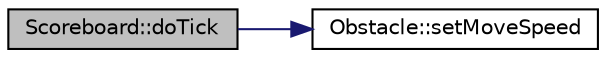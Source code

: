 digraph "Scoreboard::doTick"
{
 // LATEX_PDF_SIZE
  edge [fontname="Helvetica",fontsize="10",labelfontname="Helvetica",labelfontsize="10"];
  node [fontname="Helvetica",fontsize="10",shape=record];
  rankdir="LR";
  Node2 [label="Scoreboard::doTick",height=0.2,width=0.4,color="black", fillcolor="grey75", style="filled", fontcolor="black",tooltip=" "];
  Node2 -> Node3 [color="midnightblue",fontsize="10",style="solid",fontname="Helvetica"];
  Node3 [label="Obstacle::setMoveSpeed",height=0.2,width=0.4,color="black", fillcolor="white", style="filled",URL="$class_obstacle.html#ab99592b4200feb328aa9bd4276f0726f",tooltip=" "];
}
